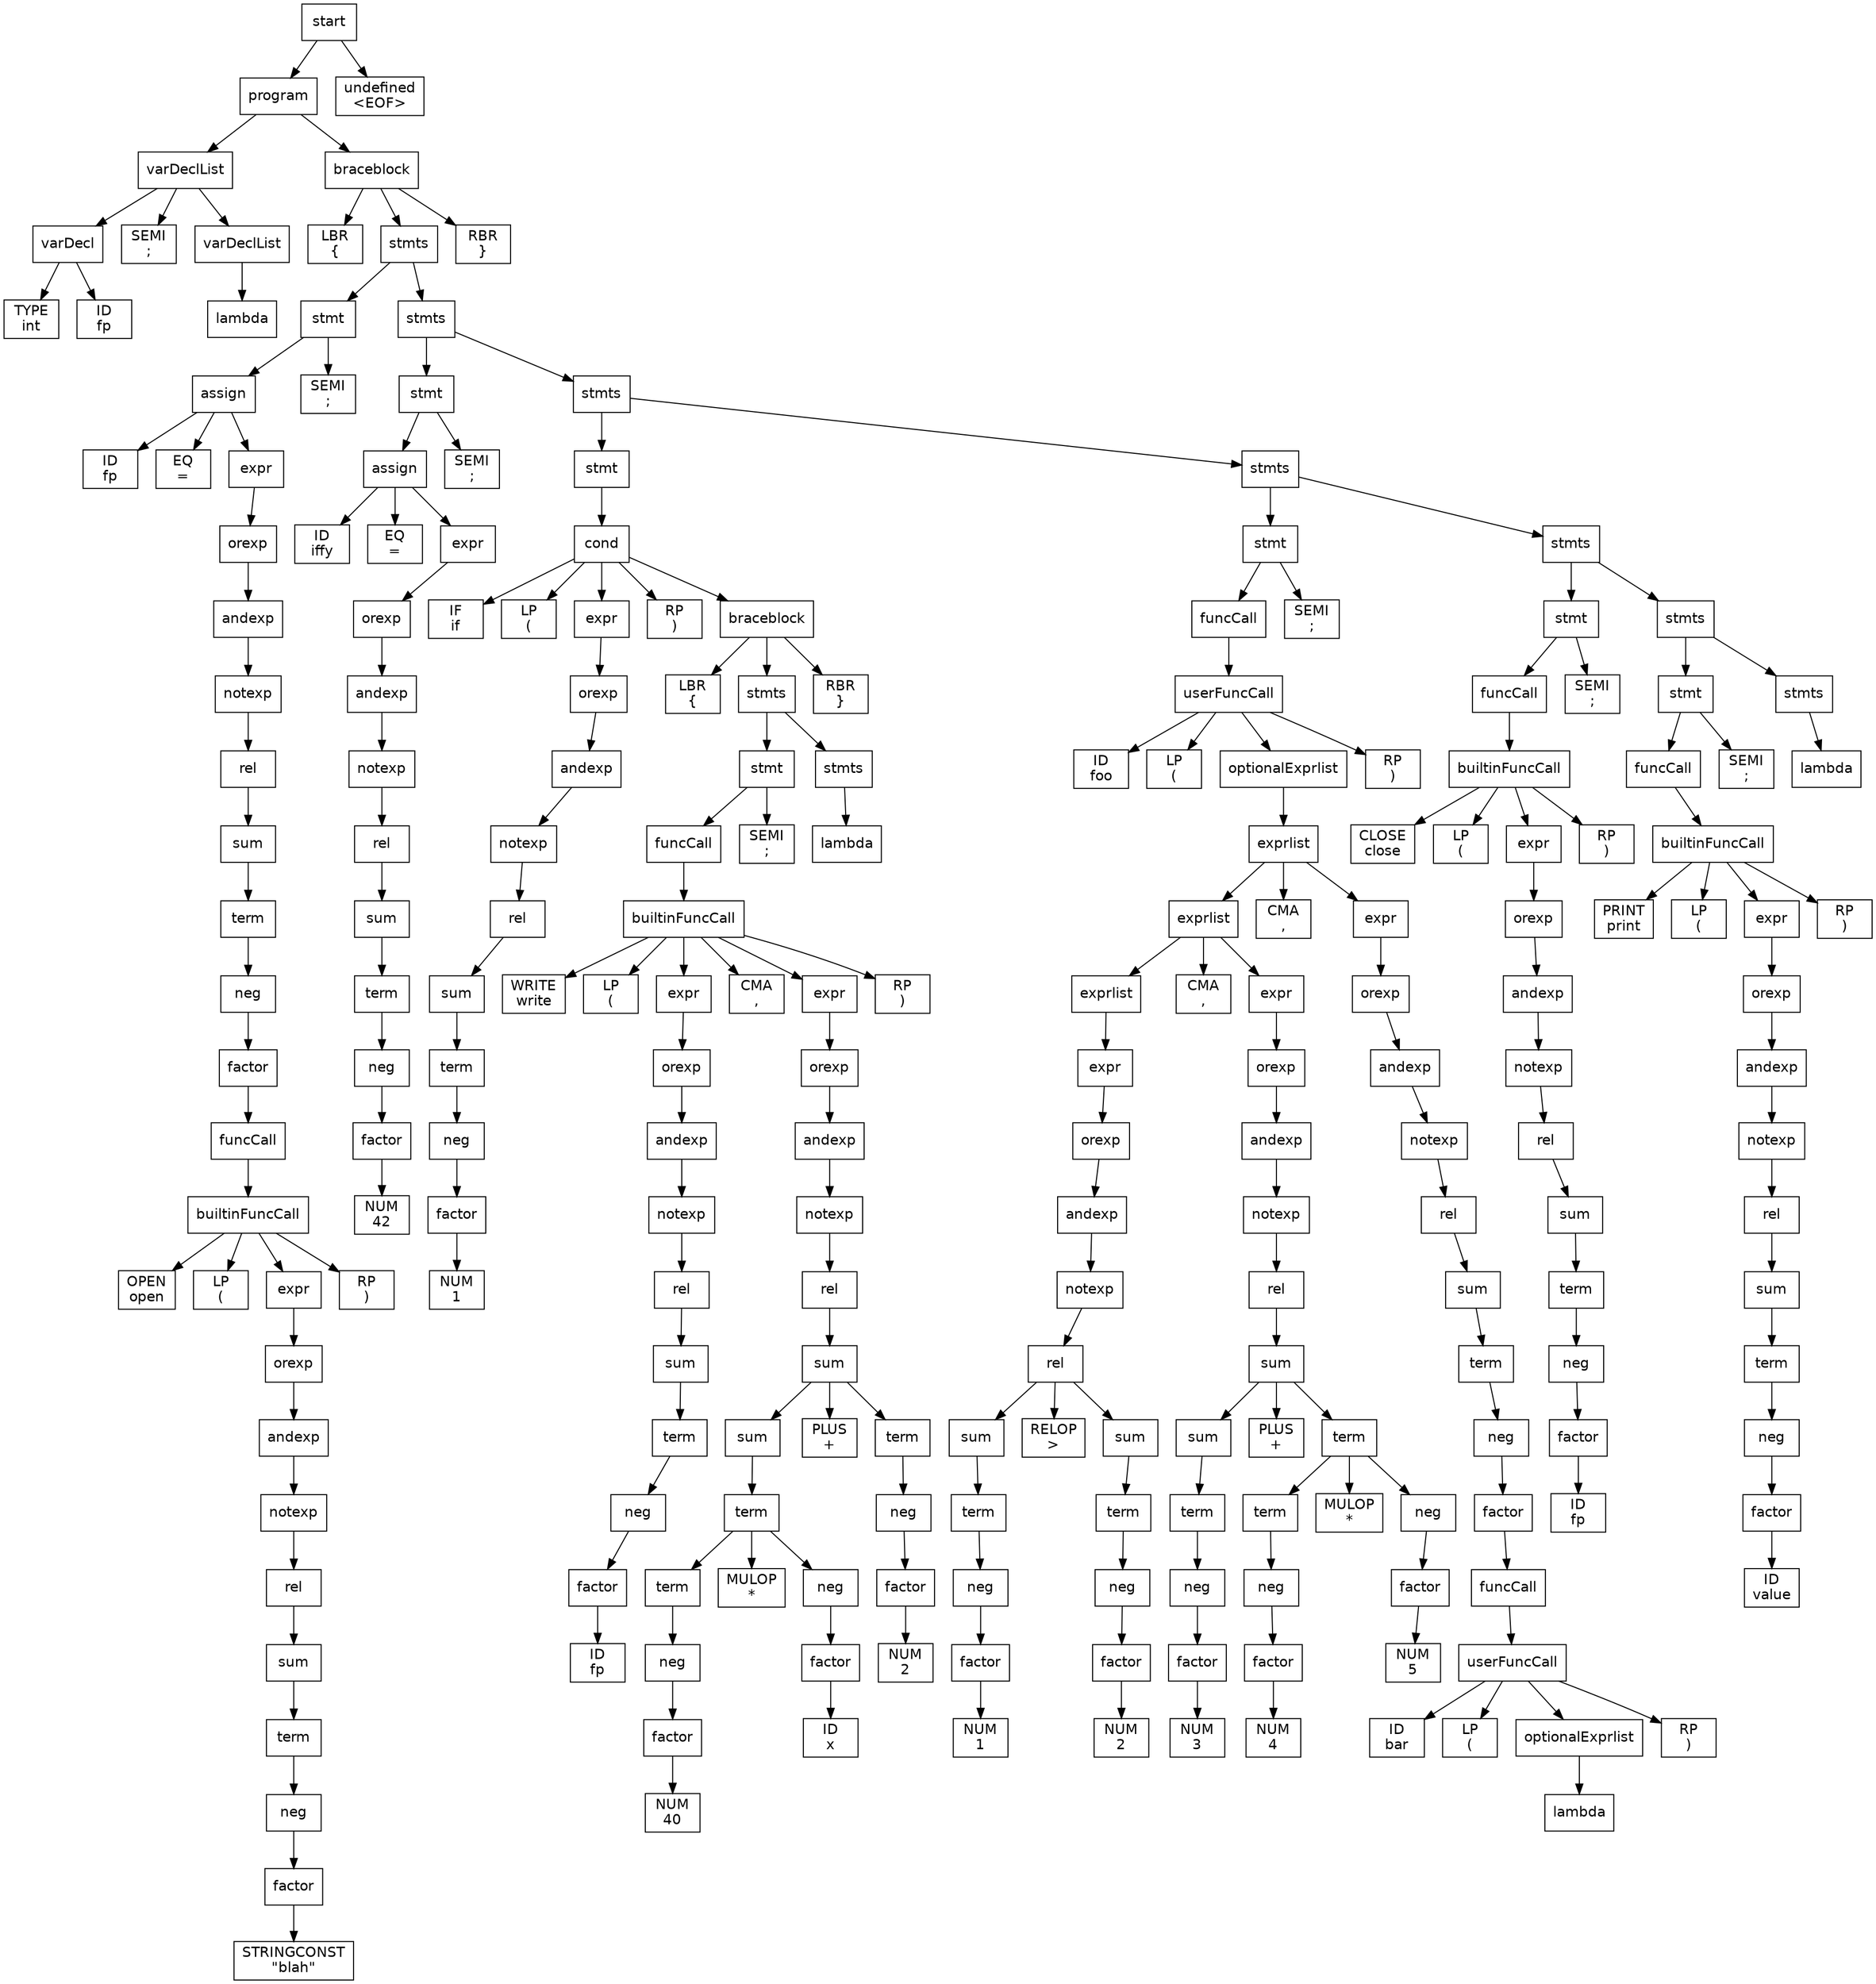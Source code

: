 digraph d{
node [fontname="Helvetica",shape=box];
n0 [label=<start>];
n1 [label=<program>];
n2 [label=<varDeclList>];
n3 [label=<varDecl>];
n4 [label=<TYPE<br/>int>];
n5 [label=<ID<br/>fp>];
n6 [label=<SEMI<br/>;>];
n7 [label=<varDeclList>];
n8 [label=<lambda>];
n9 [label=<braceblock>];
n10 [label=<LBR<br/>{>];
n11 [label=<stmts>];
n12 [label=<stmt>];
n13 [label=<assign>];
n14 [label=<ID<br/>fp>];
n15 [label=<EQ<br/>=>];
n16 [label=<expr>];
n17 [label=<orexp>];
n18 [label=<andexp>];
n19 [label=<notexp>];
n20 [label=<rel>];
n21 [label=<sum>];
n22 [label=<term>];
n23 [label=<neg>];
n24 [label=<factor>];
n25 [label=<funcCall>];
n26 [label=<builtinFuncCall>];
n27 [label=<OPEN<br/>open>];
n28 [label=<LP<br/>(>];
n29 [label=<expr>];
n30 [label=<orexp>];
n31 [label=<andexp>];
n32 [label=<notexp>];
n33 [label=<rel>];
n34 [label=<sum>];
n35 [label=<term>];
n36 [label=<neg>];
n37 [label=<factor>];
n38 [label=<STRINGCONST<br/>"blah">];
n39 [label=<RP<br/>)>];
n40 [label=<SEMI<br/>;>];
n41 [label=<stmts>];
n42 [label=<stmt>];
n43 [label=<assign>];
n44 [label=<ID<br/>iffy>];
n45 [label=<EQ<br/>=>];
n46 [label=<expr>];
n47 [label=<orexp>];
n48 [label=<andexp>];
n49 [label=<notexp>];
n50 [label=<rel>];
n51 [label=<sum>];
n52 [label=<term>];
n53 [label=<neg>];
n54 [label=<factor>];
n55 [label=<NUM<br/>42>];
n56 [label=<SEMI<br/>;>];
n57 [label=<stmts>];
n58 [label=<stmt>];
n59 [label=<cond>];
n60 [label=<IF<br/>if>];
n61 [label=<LP<br/>(>];
n62 [label=<expr>];
n63 [label=<orexp>];
n64 [label=<andexp>];
n65 [label=<notexp>];
n66 [label=<rel>];
n67 [label=<sum>];
n68 [label=<term>];
n69 [label=<neg>];
n70 [label=<factor>];
n71 [label=<NUM<br/>1>];
n72 [label=<RP<br/>)>];
n73 [label=<braceblock>];
n74 [label=<LBR<br/>{>];
n75 [label=<stmts>];
n76 [label=<stmt>];
n77 [label=<funcCall>];
n78 [label=<builtinFuncCall>];
n79 [label=<WRITE<br/>write>];
n80 [label=<LP<br/>(>];
n81 [label=<expr>];
n82 [label=<orexp>];
n83 [label=<andexp>];
n84 [label=<notexp>];
n85 [label=<rel>];
n86 [label=<sum>];
n87 [label=<term>];
n88 [label=<neg>];
n89 [label=<factor>];
n90 [label=<ID<br/>fp>];
n91 [label=<CMA<br/>,>];
n92 [label=<expr>];
n93 [label=<orexp>];
n94 [label=<andexp>];
n95 [label=<notexp>];
n96 [label=<rel>];
n97 [label=<sum>];
n98 [label=<sum>];
n99 [label=<term>];
n100 [label=<term>];
n101 [label=<neg>];
n102 [label=<factor>];
n103 [label=<NUM<br/>40>];
n104 [label=<MULOP<br/>*>];
n105 [label=<neg>];
n106 [label=<factor>];
n107 [label=<ID<br/>x>];
n108 [label=<PLUS<br/>+>];
n109 [label=<term>];
n110 [label=<neg>];
n111 [label=<factor>];
n112 [label=<NUM<br/>2>];
n113 [label=<RP<br/>)>];
n114 [label=<SEMI<br/>;>];
n115 [label=<stmts>];
n116 [label=<lambda>];
n117 [label=<RBR<br/>}>];
n118 [label=<stmts>];
n119 [label=<stmt>];
n120 [label=<funcCall>];
n121 [label=<userFuncCall>];
n122 [label=<ID<br/>foo>];
n123 [label=<LP<br/>(>];
n124 [label=<optionalExprlist>];
n125 [label=<exprlist>];
n126 [label=<exprlist>];
n127 [label=<exprlist>];
n128 [label=<expr>];
n129 [label=<orexp>];
n130 [label=<andexp>];
n131 [label=<notexp>];
n132 [label=<rel>];
n133 [label=<sum>];
n134 [label=<term>];
n135 [label=<neg>];
n136 [label=<factor>];
n137 [label=<NUM<br/>1>];
n138 [label=<RELOP<br/>&gt;>];
n139 [label=<sum>];
n140 [label=<term>];
n141 [label=<neg>];
n142 [label=<factor>];
n143 [label=<NUM<br/>2>];
n144 [label=<CMA<br/>,>];
n145 [label=<expr>];
n146 [label=<orexp>];
n147 [label=<andexp>];
n148 [label=<notexp>];
n149 [label=<rel>];
n150 [label=<sum>];
n151 [label=<sum>];
n152 [label=<term>];
n153 [label=<neg>];
n154 [label=<factor>];
n155 [label=<NUM<br/>3>];
n156 [label=<PLUS<br/>+>];
n157 [label=<term>];
n158 [label=<term>];
n159 [label=<neg>];
n160 [label=<factor>];
n161 [label=<NUM<br/>4>];
n162 [label=<MULOP<br/>*>];
n163 [label=<neg>];
n164 [label=<factor>];
n165 [label=<NUM<br/>5>];
n166 [label=<CMA<br/>,>];
n167 [label=<expr>];
n168 [label=<orexp>];
n169 [label=<andexp>];
n170 [label=<notexp>];
n171 [label=<rel>];
n172 [label=<sum>];
n173 [label=<term>];
n174 [label=<neg>];
n175 [label=<factor>];
n176 [label=<funcCall>];
n177 [label=<userFuncCall>];
n178 [label=<ID<br/>bar>];
n179 [label=<LP<br/>(>];
n180 [label=<optionalExprlist>];
n181 [label=<lambda>];
n182 [label=<RP<br/>)>];
n183 [label=<RP<br/>)>];
n184 [label=<SEMI<br/>;>];
n185 [label=<stmts>];
n186 [label=<stmt>];
n187 [label=<funcCall>];
n188 [label=<builtinFuncCall>];
n189 [label=<CLOSE<br/>close>];
n190 [label=<LP<br/>(>];
n191 [label=<expr>];
n192 [label=<orexp>];
n193 [label=<andexp>];
n194 [label=<notexp>];
n195 [label=<rel>];
n196 [label=<sum>];
n197 [label=<term>];
n198 [label=<neg>];
n199 [label=<factor>];
n200 [label=<ID<br/>fp>];
n201 [label=<RP<br/>)>];
n202 [label=<SEMI<br/>;>];
n203 [label=<stmts>];
n204 [label=<stmt>];
n205 [label=<funcCall>];
n206 [label=<builtinFuncCall>];
n207 [label=<PRINT<br/>print>];
n208 [label=<LP<br/>(>];
n209 [label=<expr>];
n210 [label=<orexp>];
n211 [label=<andexp>];
n212 [label=<notexp>];
n213 [label=<rel>];
n214 [label=<sum>];
n215 [label=<term>];
n216 [label=<neg>];
n217 [label=<factor>];
n218 [label=<ID<br/>value>];
n219 [label=<RP<br/>)>];
n220 [label=<SEMI<br/>;>];
n221 [label=<stmts>];
n222 [label=<lambda>];
n223 [label=<RBR<br/>}>];
n224 [label=<undefined<br/>&lt;EOF&gt;>];
n0 -> n1;
n0 -> n224;
n1 -> n2;
n1 -> n9;
n2 -> n3;
n2 -> n6;
n2 -> n7;
n3 -> n4;
n3 -> n5;
n7 -> n8;
n9 -> n10;
n9 -> n11;
n9 -> n223;
n11 -> n12;
n11 -> n41;
n12 -> n13;
n12 -> n40;
n13 -> n14;
n13 -> n15;
n13 -> n16;
n16 -> n17;
n17 -> n18;
n18 -> n19;
n19 -> n20;
n20 -> n21;
n21 -> n22;
n22 -> n23;
n23 -> n24;
n24 -> n25;
n25 -> n26;
n26 -> n27;
n26 -> n28;
n26 -> n29;
n26 -> n39;
n29 -> n30;
n30 -> n31;
n31 -> n32;
n32 -> n33;
n33 -> n34;
n34 -> n35;
n35 -> n36;
n36 -> n37;
n37 -> n38;
n41 -> n42;
n41 -> n57;
n42 -> n43;
n42 -> n56;
n43 -> n44;
n43 -> n45;
n43 -> n46;
n46 -> n47;
n47 -> n48;
n48 -> n49;
n49 -> n50;
n50 -> n51;
n51 -> n52;
n52 -> n53;
n53 -> n54;
n54 -> n55;
n57 -> n58;
n57 -> n118;
n58 -> n59;
n59 -> n60;
n59 -> n61;
n59 -> n62;
n59 -> n72;
n59 -> n73;
n62 -> n63;
n63 -> n64;
n64 -> n65;
n65 -> n66;
n66 -> n67;
n67 -> n68;
n68 -> n69;
n69 -> n70;
n70 -> n71;
n73 -> n74;
n73 -> n75;
n73 -> n117;
n75 -> n76;
n75 -> n115;
n76 -> n77;
n76 -> n114;
n77 -> n78;
n78 -> n79;
n78 -> n80;
n78 -> n81;
n78 -> n91;
n78 -> n92;
n78 -> n113;
n81 -> n82;
n82 -> n83;
n83 -> n84;
n84 -> n85;
n85 -> n86;
n86 -> n87;
n87 -> n88;
n88 -> n89;
n89 -> n90;
n92 -> n93;
n93 -> n94;
n94 -> n95;
n95 -> n96;
n96 -> n97;
n97 -> n98;
n97 -> n108;
n97 -> n109;
n98 -> n99;
n99 -> n100;
n99 -> n104;
n99 -> n105;
n100 -> n101;
n101 -> n102;
n102 -> n103;
n105 -> n106;
n106 -> n107;
n109 -> n110;
n110 -> n111;
n111 -> n112;
n115 -> n116;
n118 -> n119;
n118 -> n185;
n119 -> n120;
n119 -> n184;
n120 -> n121;
n121 -> n122;
n121 -> n123;
n121 -> n124;
n121 -> n183;
n124 -> n125;
n125 -> n126;
n125 -> n166;
n125 -> n167;
n126 -> n127;
n126 -> n144;
n126 -> n145;
n127 -> n128;
n128 -> n129;
n129 -> n130;
n130 -> n131;
n131 -> n132;
n132 -> n133;
n132 -> n138;
n132 -> n139;
n133 -> n134;
n134 -> n135;
n135 -> n136;
n136 -> n137;
n139 -> n140;
n140 -> n141;
n141 -> n142;
n142 -> n143;
n145 -> n146;
n146 -> n147;
n147 -> n148;
n148 -> n149;
n149 -> n150;
n150 -> n151;
n150 -> n156;
n150 -> n157;
n151 -> n152;
n152 -> n153;
n153 -> n154;
n154 -> n155;
n157 -> n158;
n157 -> n162;
n157 -> n163;
n158 -> n159;
n159 -> n160;
n160 -> n161;
n163 -> n164;
n164 -> n165;
n167 -> n168;
n168 -> n169;
n169 -> n170;
n170 -> n171;
n171 -> n172;
n172 -> n173;
n173 -> n174;
n174 -> n175;
n175 -> n176;
n176 -> n177;
n177 -> n178;
n177 -> n179;
n177 -> n180;
n177 -> n182;
n180 -> n181;
n185 -> n186;
n185 -> n203;
n186 -> n187;
n186 -> n202;
n187 -> n188;
n188 -> n189;
n188 -> n190;
n188 -> n191;
n188 -> n201;
n191 -> n192;
n192 -> n193;
n193 -> n194;
n194 -> n195;
n195 -> n196;
n196 -> n197;
n197 -> n198;
n198 -> n199;
n199 -> n200;
n203 -> n204;
n203 -> n221;
n204 -> n205;
n204 -> n220;
n205 -> n206;
n206 -> n207;
n206 -> n208;
n206 -> n209;
n206 -> n219;
n209 -> n210;
n210 -> n211;
n211 -> n212;
n212 -> n213;
n213 -> n214;
n214 -> n215;
n215 -> n216;
n216 -> n217;
n217 -> n218;
n221 -> n222;
}
